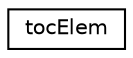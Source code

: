 digraph "Иерархия классов. Графический вид."
{
 // LATEX_PDF_SIZE
  edge [fontname="Helvetica",fontsize="10",labelfontname="Helvetica",labelfontsize="10"];
  node [fontname="Helvetica",fontsize="10",shape=record];
  rankdir="LR";
  Node0 [label="tocElem",height=0.2,width=0.4,color="black", fillcolor="white", style="filled",URL="$structtoc_elem.html",tooltip="Элемент оглавления (от англ. TOC, table of contents)"];
}
